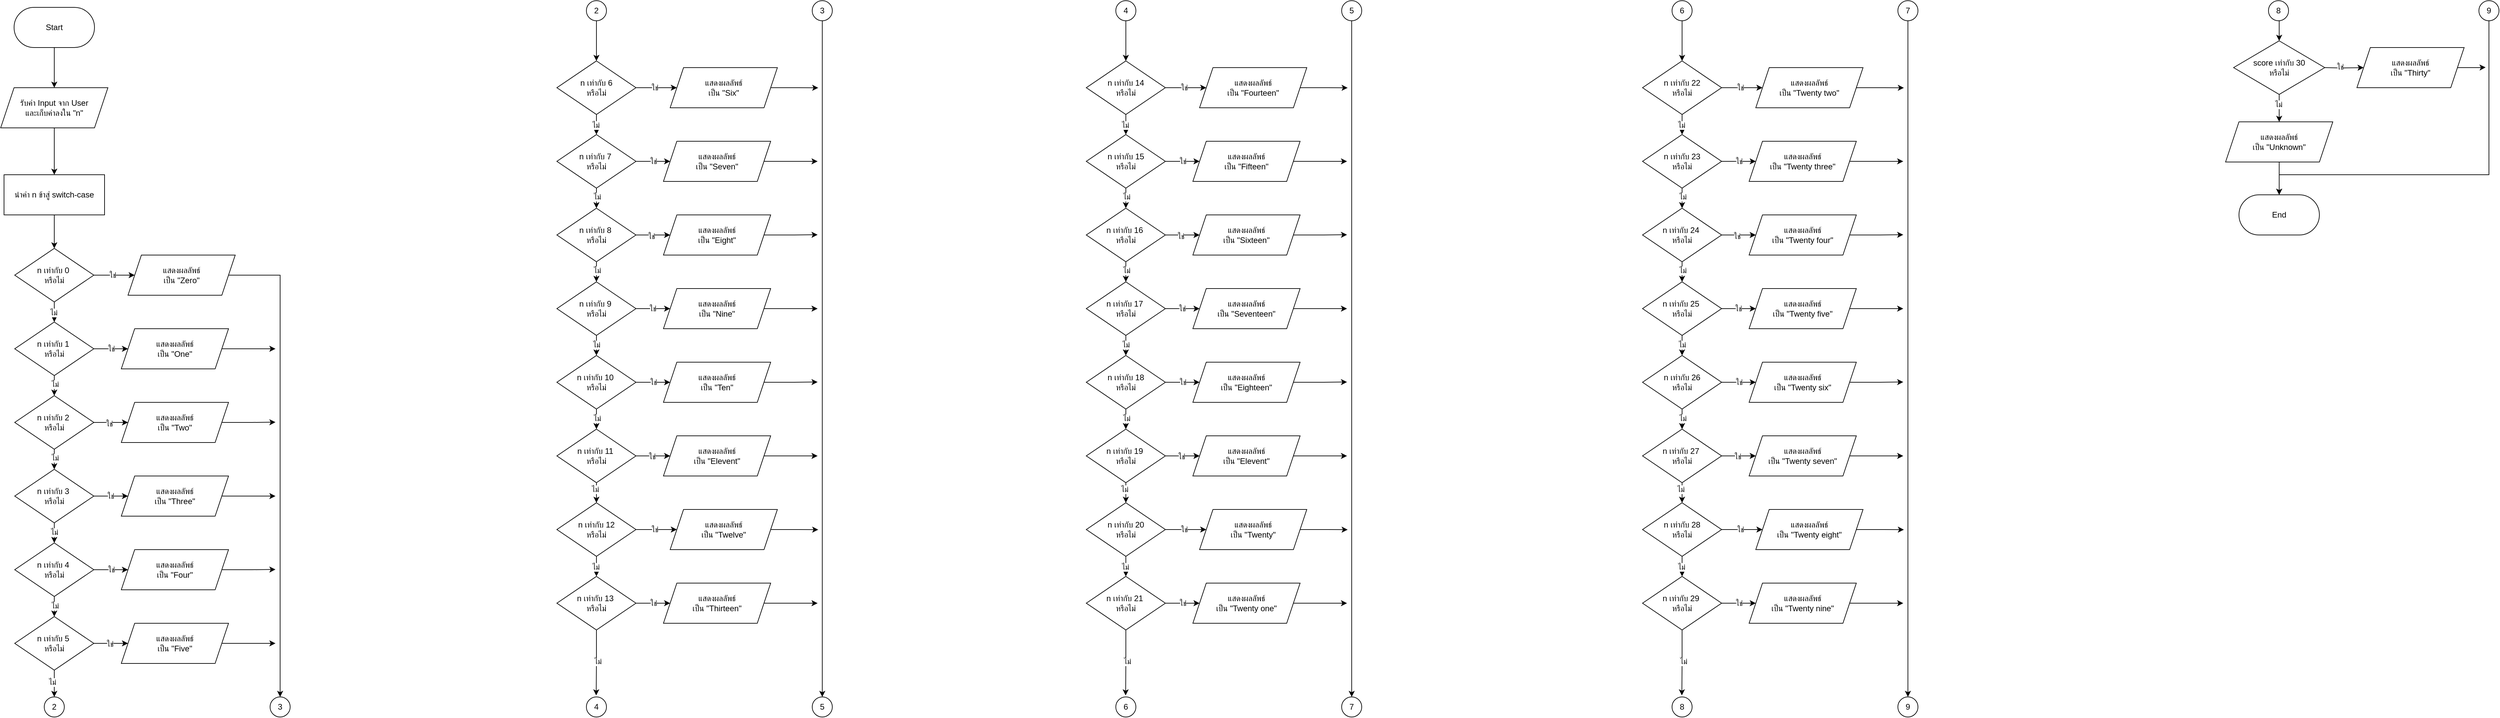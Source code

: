 <mxfile>
    <diagram id="7rCOHfyJrwAUW4FKYN4w" name="Page-1">
        <mxGraphModel dx="1126" dy="779" grid="1" gridSize="10" guides="1" tooltips="1" connect="1" arrows="1" fold="1" page="1" pageScale="1" pageWidth="850" pageHeight="1100" math="0" shadow="0">
            <root>
                <mxCell id="0"/>
                <mxCell id="1" parent="0"/>
                <mxCell id="240" style="edgeStyle=orthogonalEdgeStyle;rounded=0;orthogonalLoop=1;jettySize=auto;html=1;exitX=0.5;exitY=1;exitDx=0;exitDy=0;entryX=0.5;entryY=0;entryDx=0;entryDy=0;" edge="1" parent="1" source="241" target="243">
                    <mxGeometry relative="1" as="geometry"/>
                </mxCell>
                <mxCell id="241" value="Start" style="rounded=1;whiteSpace=wrap;html=1;arcSize=50;" vertex="1" parent="1">
                    <mxGeometry x="240" y="40" width="120" height="60" as="geometry"/>
                </mxCell>
                <mxCell id="242" style="edgeStyle=orthogonalEdgeStyle;rounded=0;orthogonalLoop=1;jettySize=auto;html=1;exitX=0.5;exitY=1;exitDx=0;exitDy=0;entryX=0.5;entryY=0;entryDx=0;entryDy=0;" edge="1" parent="1" source="243">
                    <mxGeometry relative="1" as="geometry">
                        <mxPoint x="300" y="290" as="targetPoint"/>
                    </mxGeometry>
                </mxCell>
                <mxCell id="243" value="รับค่า Input จาก User&lt;div&gt;และเก็บค่าลงใน &quot;n&quot;&lt;/div&gt;" style="shape=parallelogram;perimeter=parallelogramPerimeter;whiteSpace=wrap;html=1;fixedSize=1;" vertex="1" parent="1">
                    <mxGeometry x="220" y="160" width="160" height="60" as="geometry"/>
                </mxCell>
                <mxCell id="244" style="edgeStyle=orthogonalEdgeStyle;rounded=0;orthogonalLoop=1;jettySize=auto;html=1;exitX=0.5;exitY=1;exitDx=0;exitDy=0;" edge="1" parent="1" source="245" target="250">
                    <mxGeometry relative="1" as="geometry"/>
                </mxCell>
                <mxCell id="245" value="นำค่า n&amp;nbsp;&lt;span style=&quot;background-color: initial;&quot;&gt;ข้าสู่ switch-case&lt;/span&gt;" style="rounded=0;whiteSpace=wrap;html=1;" vertex="1" parent="1">
                    <mxGeometry x="225" y="290" width="150" height="60" as="geometry"/>
                </mxCell>
                <mxCell id="246" value="" style="edgeStyle=orthogonalEdgeStyle;rounded=0;orthogonalLoop=1;jettySize=auto;html=1;" edge="1" parent="1" source="250" target="252">
                    <mxGeometry relative="1" as="geometry"/>
                </mxCell>
                <mxCell id="247" value="ใช่" style="edgeLabel;html=1;align=center;verticalAlign=middle;resizable=0;points=[];" vertex="1" connectable="0" parent="246">
                    <mxGeometry x="-0.084" relative="1" as="geometry">
                        <mxPoint as="offset"/>
                    </mxGeometry>
                </mxCell>
                <mxCell id="248" style="edgeStyle=orthogonalEdgeStyle;rounded=0;orthogonalLoop=1;jettySize=auto;html=1;exitX=0.5;exitY=1;exitDx=0;exitDy=0;entryX=0.5;entryY=0;entryDx=0;entryDy=0;" edge="1" parent="1" source="250" target="256">
                    <mxGeometry relative="1" as="geometry"/>
                </mxCell>
                <mxCell id="249" value="ไม่" style="edgeLabel;html=1;align=center;verticalAlign=middle;resizable=0;points=[];" vertex="1" connectable="0" parent="248">
                    <mxGeometry x="0.044" y="-1" relative="1" as="geometry">
                        <mxPoint as="offset"/>
                    </mxGeometry>
                </mxCell>
                <mxCell id="250" value="n เท่ากับ 0&amp;nbsp;&lt;div&gt;หรือไม่&lt;/div&gt;" style="rhombus;whiteSpace=wrap;html=1;" vertex="1" parent="1">
                    <mxGeometry x="241" y="400" width="118" height="80" as="geometry"/>
                </mxCell>
                <mxCell id="251" style="edgeStyle=orthogonalEdgeStyle;rounded=0;orthogonalLoop=1;jettySize=auto;html=1;exitX=1;exitY=0.5;exitDx=0;exitDy=0;entryX=0.5;entryY=0;entryDx=0;entryDy=0;" edge="1" parent="1" source="252" target="287">
                    <mxGeometry relative="1" as="geometry"/>
                </mxCell>
                <mxCell id="252" value="แสดงผลลัพธ์&lt;div&gt;เป็น &quot;Zero&quot;&lt;/div&gt;" style="shape=parallelogram;perimeter=parallelogramPerimeter;whiteSpace=wrap;html=1;fixedSize=1;" vertex="1" parent="1">
                    <mxGeometry x="410" y="410" width="160" height="60" as="geometry"/>
                </mxCell>
                <mxCell id="253" value="ใช่" style="edgeStyle=orthogonalEdgeStyle;rounded=0;orthogonalLoop=1;jettySize=auto;html=1;" edge="1" parent="1" source="256" target="258">
                    <mxGeometry relative="1" as="geometry"/>
                </mxCell>
                <mxCell id="254" style="edgeStyle=orthogonalEdgeStyle;rounded=0;orthogonalLoop=1;jettySize=auto;html=1;exitX=0.5;exitY=1;exitDx=0;exitDy=0;entryX=0.5;entryY=0;entryDx=0;entryDy=0;" edge="1" parent="1" source="256" target="263">
                    <mxGeometry relative="1" as="geometry"/>
                </mxCell>
                <mxCell id="255" value="ไม่" style="edgeLabel;html=1;align=center;verticalAlign=middle;resizable=0;points=[];" vertex="1" connectable="0" parent="254">
                    <mxGeometry x="-0.133" y="1" relative="1" as="geometry">
                        <mxPoint as="offset"/>
                    </mxGeometry>
                </mxCell>
                <mxCell id="256" value="n เท่ากับ 1&amp;nbsp;&lt;div&gt;หรือไม่&lt;/div&gt;" style="rhombus;whiteSpace=wrap;html=1;" vertex="1" parent="1">
                    <mxGeometry x="241" y="510" width="118" height="80" as="geometry"/>
                </mxCell>
                <mxCell id="257" style="edgeStyle=orthogonalEdgeStyle;rounded=0;orthogonalLoop=1;jettySize=auto;html=1;exitX=1;exitY=0.5;exitDx=0;exitDy=0;" edge="1" parent="1" source="258">
                    <mxGeometry relative="1" as="geometry">
                        <mxPoint x="630" y="550.043" as="targetPoint"/>
                    </mxGeometry>
                </mxCell>
                <mxCell id="258" value="แสดงผลลัพธ์&lt;div&gt;เป็น &quot;One&quot;&lt;/div&gt;" style="shape=parallelogram;perimeter=parallelogramPerimeter;whiteSpace=wrap;html=1;fixedSize=1;" vertex="1" parent="1">
                    <mxGeometry x="400" y="520" width="160" height="60" as="geometry"/>
                </mxCell>
                <mxCell id="259" value="" style="edgeStyle=orthogonalEdgeStyle;rounded=0;orthogonalLoop=1;jettySize=auto;html=1;" edge="1" parent="1" source="263" target="265">
                    <mxGeometry relative="1" as="geometry"/>
                </mxCell>
                <mxCell id="260" value="ใช่" style="edgeLabel;html=1;align=center;verticalAlign=middle;resizable=0;points=[];" vertex="1" connectable="0" parent="259">
                    <mxGeometry x="-0.099" y="-2" relative="1" as="geometry">
                        <mxPoint as="offset"/>
                    </mxGeometry>
                </mxCell>
                <mxCell id="261" style="edgeStyle=orthogonalEdgeStyle;rounded=0;orthogonalLoop=1;jettySize=auto;html=1;exitX=0.5;exitY=1;exitDx=0;exitDy=0;entryX=0.5;entryY=0;entryDx=0;entryDy=0;" edge="1" parent="1" source="263" target="270">
                    <mxGeometry relative="1" as="geometry"/>
                </mxCell>
                <mxCell id="262" value="ไม่" style="edgeLabel;html=1;align=center;verticalAlign=middle;resizable=0;points=[];" vertex="1" connectable="0" parent="261">
                    <mxGeometry x="-0.133" y="1" relative="1" as="geometry">
                        <mxPoint as="offset"/>
                    </mxGeometry>
                </mxCell>
                <mxCell id="263" value="n เท่ากับ 2&amp;nbsp;&lt;div&gt;หรือไม่&lt;/div&gt;" style="rhombus;whiteSpace=wrap;html=1;" vertex="1" parent="1">
                    <mxGeometry x="241" y="620" width="118" height="80" as="geometry"/>
                </mxCell>
                <mxCell id="264" style="edgeStyle=orthogonalEdgeStyle;rounded=0;orthogonalLoop=1;jettySize=auto;html=1;exitX=1;exitY=0.5;exitDx=0;exitDy=0;" edge="1" parent="1" source="265">
                    <mxGeometry relative="1" as="geometry">
                        <mxPoint x="630" y="659.609" as="targetPoint"/>
                    </mxGeometry>
                </mxCell>
                <mxCell id="265" value="แสดงผลลัพธ์&lt;div&gt;เป็น &quot;Two&quot;&lt;/div&gt;" style="shape=parallelogram;perimeter=parallelogramPerimeter;whiteSpace=wrap;html=1;fixedSize=1;" vertex="1" parent="1">
                    <mxGeometry x="400" y="630" width="160" height="60" as="geometry"/>
                </mxCell>
                <mxCell id="266" value="" style="edgeStyle=orthogonalEdgeStyle;rounded=0;orthogonalLoop=1;jettySize=auto;html=1;" edge="1" parent="1" source="270" target="272">
                    <mxGeometry relative="1" as="geometry"/>
                </mxCell>
                <mxCell id="267" value="ใช่" style="edgeLabel;html=1;align=center;verticalAlign=middle;resizable=0;points=[];" vertex="1" connectable="0" parent="266">
                    <mxGeometry x="-0.04" relative="1" as="geometry">
                        <mxPoint as="offset"/>
                    </mxGeometry>
                </mxCell>
                <mxCell id="268" style="edgeStyle=orthogonalEdgeStyle;rounded=0;orthogonalLoop=1;jettySize=auto;html=1;exitX=0.5;exitY=1;exitDx=0;exitDy=0;entryX=0.5;entryY=0;entryDx=0;entryDy=0;" edge="1" parent="1" source="270" target="276">
                    <mxGeometry relative="1" as="geometry"/>
                </mxCell>
                <mxCell id="269" value="ไม่" style="edgeLabel;html=1;align=center;verticalAlign=middle;resizable=0;points=[];" vertex="1" connectable="0" parent="268">
                    <mxGeometry x="-0.089" relative="1" as="geometry">
                        <mxPoint as="offset"/>
                    </mxGeometry>
                </mxCell>
                <mxCell id="270" value="n เท่ากับ 3&amp;nbsp;&lt;div&gt;หรือไม่&lt;/div&gt;" style="rhombus;whiteSpace=wrap;html=1;" vertex="1" parent="1">
                    <mxGeometry x="241" y="730" width="118" height="80" as="geometry"/>
                </mxCell>
                <mxCell id="271" style="edgeStyle=orthogonalEdgeStyle;rounded=0;orthogonalLoop=1;jettySize=auto;html=1;exitX=1;exitY=0.5;exitDx=0;exitDy=0;" edge="1" parent="1" source="272">
                    <mxGeometry relative="1" as="geometry">
                        <mxPoint x="630" y="770.043" as="targetPoint"/>
                    </mxGeometry>
                </mxCell>
                <mxCell id="272" value="แสดงผลลัพธ์&lt;div&gt;เป็น &quot;Three&quot;&lt;/div&gt;" style="shape=parallelogram;perimeter=parallelogramPerimeter;whiteSpace=wrap;html=1;fixedSize=1;" vertex="1" parent="1">
                    <mxGeometry x="400" y="740" width="160" height="60" as="geometry"/>
                </mxCell>
                <mxCell id="273" value="ใช่" style="edgeStyle=orthogonalEdgeStyle;rounded=0;orthogonalLoop=1;jettySize=auto;html=1;" edge="1" parent="1" source="276" target="278">
                    <mxGeometry relative="1" as="geometry"/>
                </mxCell>
                <mxCell id="274" style="edgeStyle=orthogonalEdgeStyle;rounded=0;orthogonalLoop=1;jettySize=auto;html=1;exitX=0.5;exitY=1;exitDx=0;exitDy=0;entryX=0.5;entryY=0;entryDx=0;entryDy=0;" edge="1" parent="1" source="276" target="283">
                    <mxGeometry relative="1" as="geometry"/>
                </mxCell>
                <mxCell id="275" value="ไม่" style="edgeLabel;html=1;align=center;verticalAlign=middle;resizable=0;points=[];" vertex="1" connectable="0" parent="274">
                    <mxGeometry x="-0.089" y="1" relative="1" as="geometry">
                        <mxPoint as="offset"/>
                    </mxGeometry>
                </mxCell>
                <mxCell id="276" value="n เท่ากับ 4&amp;nbsp;&lt;div&gt;หรือไม่&lt;/div&gt;" style="rhombus;whiteSpace=wrap;html=1;" vertex="1" parent="1">
                    <mxGeometry x="241" y="840" width="118" height="80" as="geometry"/>
                </mxCell>
                <mxCell id="277" style="edgeStyle=orthogonalEdgeStyle;rounded=0;orthogonalLoop=1;jettySize=auto;html=1;exitX=1;exitY=0.5;exitDx=0;exitDy=0;" edge="1" parent="1" source="278">
                    <mxGeometry relative="1" as="geometry">
                        <mxPoint x="630" y="879.609" as="targetPoint"/>
                    </mxGeometry>
                </mxCell>
                <mxCell id="278" value="แสดงผลลัพธ์&lt;div&gt;เป็น &quot;Four&quot;&lt;/div&gt;" style="shape=parallelogram;perimeter=parallelogramPerimeter;whiteSpace=wrap;html=1;fixedSize=1;" vertex="1" parent="1">
                    <mxGeometry x="400" y="850" width="160" height="60" as="geometry"/>
                </mxCell>
                <mxCell id="279" value="" style="edgeStyle=orthogonalEdgeStyle;rounded=0;orthogonalLoop=1;jettySize=auto;html=1;" edge="1" parent="1" source="283" target="285">
                    <mxGeometry relative="1" as="geometry"/>
                </mxCell>
                <mxCell id="280" value="ใช่" style="edgeLabel;html=1;align=center;verticalAlign=middle;resizable=0;points=[];" vertex="1" connectable="0" parent="279">
                    <mxGeometry x="-0.055" y="-1" relative="1" as="geometry">
                        <mxPoint as="offset"/>
                    </mxGeometry>
                </mxCell>
                <mxCell id="281" style="edgeStyle=orthogonalEdgeStyle;rounded=0;orthogonalLoop=1;jettySize=auto;html=1;exitX=0.5;exitY=1;exitDx=0;exitDy=0;entryX=0.5;entryY=0;entryDx=0;entryDy=0;" edge="1" parent="1" source="283" target="286">
                    <mxGeometry relative="1" as="geometry"/>
                </mxCell>
                <mxCell id="282" value="ไม่" style="edgeLabel;html=1;align=center;verticalAlign=middle;resizable=0;points=[];" vertex="1" connectable="0" parent="281">
                    <mxGeometry x="-0.089" y="-3" relative="1" as="geometry">
                        <mxPoint as="offset"/>
                    </mxGeometry>
                </mxCell>
                <mxCell id="283" value="n เท่ากับ 5&amp;nbsp;&lt;div&gt;หรือไม่&lt;/div&gt;" style="rhombus;whiteSpace=wrap;html=1;" vertex="1" parent="1">
                    <mxGeometry x="241" y="950" width="118" height="80" as="geometry"/>
                </mxCell>
                <mxCell id="284" style="edgeStyle=orthogonalEdgeStyle;rounded=0;orthogonalLoop=1;jettySize=auto;html=1;exitX=1;exitY=0.5;exitDx=0;exitDy=0;" edge="1" parent="1" source="285">
                    <mxGeometry relative="1" as="geometry">
                        <mxPoint x="630" y="990.043" as="targetPoint"/>
                    </mxGeometry>
                </mxCell>
                <mxCell id="285" value="แสดงผลลัพธ์&lt;div&gt;เป็น &quot;Five&quot;&lt;/div&gt;" style="shape=parallelogram;perimeter=parallelogramPerimeter;whiteSpace=wrap;html=1;fixedSize=1;" vertex="1" parent="1">
                    <mxGeometry x="400" y="960" width="160" height="60" as="geometry"/>
                </mxCell>
                <mxCell id="286" value="2" style="ellipse;whiteSpace=wrap;html=1;aspect=fixed;" vertex="1" parent="1">
                    <mxGeometry x="285" y="1070" width="30" height="30" as="geometry"/>
                </mxCell>
                <mxCell id="287" value="3" style="ellipse;whiteSpace=wrap;html=1;aspect=fixed;" vertex="1" parent="1">
                    <mxGeometry x="622" y="1070" width="30" height="30" as="geometry"/>
                </mxCell>
                <mxCell id="288" value="" style="edgeStyle=orthogonalEdgeStyle;rounded=0;orthogonalLoop=1;jettySize=auto;html=1;" edge="1" parent="1" source="292" target="294">
                    <mxGeometry relative="1" as="geometry"/>
                </mxCell>
                <mxCell id="289" value="ใช่" style="edgeLabel;html=1;align=center;verticalAlign=middle;resizable=0;points=[];" vertex="1" connectable="0" parent="288">
                    <mxGeometry x="-0.084" relative="1" as="geometry">
                        <mxPoint as="offset"/>
                    </mxGeometry>
                </mxCell>
                <mxCell id="290" style="edgeStyle=orthogonalEdgeStyle;rounded=0;orthogonalLoop=1;jettySize=auto;html=1;exitX=0.5;exitY=1;exitDx=0;exitDy=0;entryX=0.5;entryY=0;entryDx=0;entryDy=0;" edge="1" parent="1" source="292" target="298">
                    <mxGeometry relative="1" as="geometry"/>
                </mxCell>
                <mxCell id="291" value="ไม่" style="edgeLabel;html=1;align=center;verticalAlign=middle;resizable=0;points=[];" vertex="1" connectable="0" parent="290">
                    <mxGeometry x="0.044" y="-1" relative="1" as="geometry">
                        <mxPoint as="offset"/>
                    </mxGeometry>
                </mxCell>
                <mxCell id="292" value="n เท่ากับ 6&lt;div&gt;หรือไม่&lt;/div&gt;" style="rhombus;whiteSpace=wrap;html=1;" vertex="1" parent="1">
                    <mxGeometry x="1050" y="120" width="118" height="80" as="geometry"/>
                </mxCell>
                <mxCell id="293" style="edgeStyle=orthogonalEdgeStyle;rounded=0;orthogonalLoop=1;jettySize=auto;html=1;exitX=1;exitY=0.5;exitDx=0;exitDy=0;" edge="1" parent="1" source="294">
                    <mxGeometry relative="1" as="geometry">
                        <mxPoint x="1440" y="160.222" as="targetPoint"/>
                    </mxGeometry>
                </mxCell>
                <mxCell id="294" value="แสดงผลลัพธ์&lt;div&gt;เป็น &quot;Six&quot;&lt;/div&gt;" style="shape=parallelogram;perimeter=parallelogramPerimeter;whiteSpace=wrap;html=1;fixedSize=1;" vertex="1" parent="1">
                    <mxGeometry x="1219" y="130" width="160" height="60" as="geometry"/>
                </mxCell>
                <mxCell id="295" value="ใช่" style="edgeStyle=orthogonalEdgeStyle;rounded=0;orthogonalLoop=1;jettySize=auto;html=1;" edge="1" parent="1" source="298" target="300">
                    <mxGeometry relative="1" as="geometry"/>
                </mxCell>
                <mxCell id="296" style="edgeStyle=orthogonalEdgeStyle;rounded=0;orthogonalLoop=1;jettySize=auto;html=1;exitX=0.5;exitY=1;exitDx=0;exitDy=0;entryX=0.5;entryY=0;entryDx=0;entryDy=0;" edge="1" parent="1" source="298" target="305">
                    <mxGeometry relative="1" as="geometry"/>
                </mxCell>
                <mxCell id="297" value="ไม่" style="edgeLabel;html=1;align=center;verticalAlign=middle;resizable=0;points=[];" vertex="1" connectable="0" parent="296">
                    <mxGeometry x="-0.133" y="1" relative="1" as="geometry">
                        <mxPoint as="offset"/>
                    </mxGeometry>
                </mxCell>
                <mxCell id="298" value="n เท่ากับ 7&amp;nbsp;&lt;div&gt;หรือไม่&lt;/div&gt;" style="rhombus;whiteSpace=wrap;html=1;" vertex="1" parent="1">
                    <mxGeometry x="1050" y="230" width="118" height="80" as="geometry"/>
                </mxCell>
                <mxCell id="299" style="edgeStyle=orthogonalEdgeStyle;rounded=0;orthogonalLoop=1;jettySize=auto;html=1;exitX=1;exitY=0.5;exitDx=0;exitDy=0;" edge="1" parent="1" source="300">
                    <mxGeometry relative="1" as="geometry">
                        <mxPoint x="1439" y="270.043" as="targetPoint"/>
                    </mxGeometry>
                </mxCell>
                <mxCell id="300" value="แสดงผลลัพธ์&lt;div&gt;เป็น &quot;Seven&quot;&lt;/div&gt;" style="shape=parallelogram;perimeter=parallelogramPerimeter;whiteSpace=wrap;html=1;fixedSize=1;" vertex="1" parent="1">
                    <mxGeometry x="1209" y="240" width="160" height="60" as="geometry"/>
                </mxCell>
                <mxCell id="301" value="" style="edgeStyle=orthogonalEdgeStyle;rounded=0;orthogonalLoop=1;jettySize=auto;html=1;" edge="1" parent="1" source="305" target="307">
                    <mxGeometry relative="1" as="geometry"/>
                </mxCell>
                <mxCell id="302" value="ใช่" style="edgeLabel;html=1;align=center;verticalAlign=middle;resizable=0;points=[];" vertex="1" connectable="0" parent="301">
                    <mxGeometry x="-0.099" y="-2" relative="1" as="geometry">
                        <mxPoint as="offset"/>
                    </mxGeometry>
                </mxCell>
                <mxCell id="303" style="edgeStyle=orthogonalEdgeStyle;rounded=0;orthogonalLoop=1;jettySize=auto;html=1;exitX=0.5;exitY=1;exitDx=0;exitDy=0;entryX=0.5;entryY=0;entryDx=0;entryDy=0;" edge="1" parent="1" source="305" target="312">
                    <mxGeometry relative="1" as="geometry"/>
                </mxCell>
                <mxCell id="304" value="ไม่" style="edgeLabel;html=1;align=center;verticalAlign=middle;resizable=0;points=[];" vertex="1" connectable="0" parent="303">
                    <mxGeometry x="-0.133" y="1" relative="1" as="geometry">
                        <mxPoint as="offset"/>
                    </mxGeometry>
                </mxCell>
                <mxCell id="305" value="n เท่ากับ 8&amp;nbsp;&lt;div&gt;หรือไม่&lt;/div&gt;" style="rhombus;whiteSpace=wrap;html=1;" vertex="1" parent="1">
                    <mxGeometry x="1050" y="340" width="118" height="80" as="geometry"/>
                </mxCell>
                <mxCell id="306" style="edgeStyle=orthogonalEdgeStyle;rounded=0;orthogonalLoop=1;jettySize=auto;html=1;exitX=1;exitY=0.5;exitDx=0;exitDy=0;" edge="1" parent="1" source="307">
                    <mxGeometry relative="1" as="geometry">
                        <mxPoint x="1439" y="379.609" as="targetPoint"/>
                    </mxGeometry>
                </mxCell>
                <mxCell id="307" value="แสดงผลลัพธ์&lt;div&gt;เป็น &quot;Eight&quot;&lt;/div&gt;" style="shape=parallelogram;perimeter=parallelogramPerimeter;whiteSpace=wrap;html=1;fixedSize=1;" vertex="1" parent="1">
                    <mxGeometry x="1209" y="350" width="160" height="60" as="geometry"/>
                </mxCell>
                <mxCell id="308" value="" style="edgeStyle=orthogonalEdgeStyle;rounded=0;orthogonalLoop=1;jettySize=auto;html=1;" edge="1" parent="1" source="312" target="314">
                    <mxGeometry relative="1" as="geometry"/>
                </mxCell>
                <mxCell id="309" value="ใช่" style="edgeLabel;html=1;align=center;verticalAlign=middle;resizable=0;points=[];" vertex="1" connectable="0" parent="308">
                    <mxGeometry x="-0.04" relative="1" as="geometry">
                        <mxPoint as="offset"/>
                    </mxGeometry>
                </mxCell>
                <mxCell id="310" style="edgeStyle=orthogonalEdgeStyle;rounded=0;orthogonalLoop=1;jettySize=auto;html=1;exitX=0.5;exitY=1;exitDx=0;exitDy=0;entryX=0.5;entryY=0;entryDx=0;entryDy=0;" edge="1" parent="1" source="312" target="318">
                    <mxGeometry relative="1" as="geometry"/>
                </mxCell>
                <mxCell id="311" value="ไม่" style="edgeLabel;html=1;align=center;verticalAlign=middle;resizable=0;points=[];" vertex="1" connectable="0" parent="310">
                    <mxGeometry x="-0.089" relative="1" as="geometry">
                        <mxPoint as="offset"/>
                    </mxGeometry>
                </mxCell>
                <mxCell id="312" value="n เท่ากับ 9&amp;nbsp;&lt;div&gt;หรือไม่&lt;/div&gt;" style="rhombus;whiteSpace=wrap;html=1;" vertex="1" parent="1">
                    <mxGeometry x="1050" y="450" width="118" height="80" as="geometry"/>
                </mxCell>
                <mxCell id="313" style="edgeStyle=orthogonalEdgeStyle;rounded=0;orthogonalLoop=1;jettySize=auto;html=1;exitX=1;exitY=0.5;exitDx=0;exitDy=0;" edge="1" parent="1" source="314">
                    <mxGeometry relative="1" as="geometry">
                        <mxPoint x="1439" y="490.043" as="targetPoint"/>
                    </mxGeometry>
                </mxCell>
                <mxCell id="314" value="แสดงผลลัพธ์&lt;div&gt;เป็น &quot;Nine&quot;&lt;/div&gt;" style="shape=parallelogram;perimeter=parallelogramPerimeter;whiteSpace=wrap;html=1;fixedSize=1;" vertex="1" parent="1">
                    <mxGeometry x="1209" y="460" width="160" height="60" as="geometry"/>
                </mxCell>
                <mxCell id="315" value="ใช่" style="edgeStyle=orthogonalEdgeStyle;rounded=0;orthogonalLoop=1;jettySize=auto;html=1;" edge="1" parent="1" source="318" target="320">
                    <mxGeometry relative="1" as="geometry"/>
                </mxCell>
                <mxCell id="316" style="edgeStyle=orthogonalEdgeStyle;rounded=0;orthogonalLoop=1;jettySize=auto;html=1;exitX=0.5;exitY=1;exitDx=0;exitDy=0;entryX=0.5;entryY=0;entryDx=0;entryDy=0;" edge="1" parent="1" source="318" target="325">
                    <mxGeometry relative="1" as="geometry"/>
                </mxCell>
                <mxCell id="317" value="ไม่" style="edgeLabel;html=1;align=center;verticalAlign=middle;resizable=0;points=[];" vertex="1" connectable="0" parent="316">
                    <mxGeometry x="-0.089" y="1" relative="1" as="geometry">
                        <mxPoint as="offset"/>
                    </mxGeometry>
                </mxCell>
                <mxCell id="318" value="n เท่ากับ 10&amp;nbsp;&lt;div&gt;หรือไม่&lt;/div&gt;" style="rhombus;whiteSpace=wrap;html=1;" vertex="1" parent="1">
                    <mxGeometry x="1050" y="560" width="118" height="80" as="geometry"/>
                </mxCell>
                <mxCell id="319" style="edgeStyle=orthogonalEdgeStyle;rounded=0;orthogonalLoop=1;jettySize=auto;html=1;exitX=1;exitY=0.5;exitDx=0;exitDy=0;" edge="1" parent="1" source="320">
                    <mxGeometry relative="1" as="geometry">
                        <mxPoint x="1439" y="599.609" as="targetPoint"/>
                    </mxGeometry>
                </mxCell>
                <mxCell id="320" value="แสดงผลลัพธ์&lt;div&gt;เป็น &quot;Ten&quot;&lt;/div&gt;" style="shape=parallelogram;perimeter=parallelogramPerimeter;whiteSpace=wrap;html=1;fixedSize=1;" vertex="1" parent="1">
                    <mxGeometry x="1209" y="570" width="160" height="60" as="geometry"/>
                </mxCell>
                <mxCell id="321" value="" style="edgeStyle=orthogonalEdgeStyle;rounded=0;orthogonalLoop=1;jettySize=auto;html=1;" edge="1" parent="1" source="325" target="327">
                    <mxGeometry relative="1" as="geometry"/>
                </mxCell>
                <mxCell id="322" value="ใช่" style="edgeLabel;html=1;align=center;verticalAlign=middle;resizable=0;points=[];" vertex="1" connectable="0" parent="321">
                    <mxGeometry x="-0.055" y="-1" relative="1" as="geometry">
                        <mxPoint as="offset"/>
                    </mxGeometry>
                </mxCell>
                <mxCell id="323" style="edgeStyle=orthogonalEdgeStyle;rounded=0;orthogonalLoop=1;jettySize=auto;html=1;exitX=0.5;exitY=1;exitDx=0;exitDy=0;entryX=0.5;entryY=0;entryDx=0;entryDy=0;" edge="1" parent="1" source="325" target="338">
                    <mxGeometry relative="1" as="geometry"/>
                </mxCell>
                <mxCell id="324" value="ไม่" style="edgeLabel;html=1;align=center;verticalAlign=middle;resizable=0;points=[];" vertex="1" connectable="0" parent="323">
                    <mxGeometry x="-0.367" y="-2" relative="1" as="geometry">
                        <mxPoint as="offset"/>
                    </mxGeometry>
                </mxCell>
                <mxCell id="325" value="n เท่ากับ 11&amp;nbsp;&lt;div&gt;หรือไม่&lt;/div&gt;" style="rhombus;whiteSpace=wrap;html=1;" vertex="1" parent="1">
                    <mxGeometry x="1050" y="670" width="118" height="80" as="geometry"/>
                </mxCell>
                <mxCell id="326" style="edgeStyle=orthogonalEdgeStyle;rounded=0;orthogonalLoop=1;jettySize=auto;html=1;exitX=1;exitY=0.5;exitDx=0;exitDy=0;" edge="1" parent="1" source="327">
                    <mxGeometry relative="1" as="geometry">
                        <mxPoint x="1439" y="710.043" as="targetPoint"/>
                    </mxGeometry>
                </mxCell>
                <mxCell id="327" value="แสดงผลลัพธ์&lt;div&gt;เป็น &quot;Elevent&quot;&lt;/div&gt;" style="shape=parallelogram;perimeter=parallelogramPerimeter;whiteSpace=wrap;html=1;fixedSize=1;" vertex="1" parent="1">
                    <mxGeometry x="1209" y="680" width="160" height="60" as="geometry"/>
                </mxCell>
                <mxCell id="328" value="4" style="ellipse;whiteSpace=wrap;html=1;aspect=fixed;" vertex="1" parent="1">
                    <mxGeometry x="1094" y="1070" width="30" height="30" as="geometry"/>
                </mxCell>
                <mxCell id="329" value="5" style="ellipse;whiteSpace=wrap;html=1;aspect=fixed;" vertex="1" parent="1">
                    <mxGeometry x="1431" y="1070" width="30" height="30" as="geometry"/>
                </mxCell>
                <mxCell id="330" style="edgeStyle=orthogonalEdgeStyle;rounded=0;orthogonalLoop=1;jettySize=auto;html=1;exitX=0.5;exitY=1;exitDx=0;exitDy=0;" edge="1" parent="1" source="331" target="292">
                    <mxGeometry relative="1" as="geometry"/>
                </mxCell>
                <mxCell id="331" value="2" style="ellipse;whiteSpace=wrap;html=1;aspect=fixed;" vertex="1" parent="1">
                    <mxGeometry x="1094" y="30" width="30" height="30" as="geometry"/>
                </mxCell>
                <mxCell id="332" style="edgeStyle=orthogonalEdgeStyle;rounded=0;orthogonalLoop=1;jettySize=auto;html=1;exitX=0.5;exitY=1;exitDx=0;exitDy=0;entryX=0.5;entryY=0;entryDx=0;entryDy=0;" edge="1" parent="1" source="333" target="329">
                    <mxGeometry relative="1" as="geometry"/>
                </mxCell>
                <mxCell id="333" value="3" style="ellipse;whiteSpace=wrap;html=1;aspect=fixed;" vertex="1" parent="1">
                    <mxGeometry x="1431" y="30" width="30" height="30" as="geometry"/>
                </mxCell>
                <mxCell id="334" value="" style="edgeStyle=orthogonalEdgeStyle;rounded=0;orthogonalLoop=1;jettySize=auto;html=1;" edge="1" parent="1" source="338" target="340">
                    <mxGeometry relative="1" as="geometry"/>
                </mxCell>
                <mxCell id="335" value="ใช่" style="edgeLabel;html=1;align=center;verticalAlign=middle;resizable=0;points=[];" vertex="1" connectable="0" parent="334">
                    <mxGeometry x="-0.084" relative="1" as="geometry">
                        <mxPoint as="offset"/>
                    </mxGeometry>
                </mxCell>
                <mxCell id="336" style="edgeStyle=orthogonalEdgeStyle;rounded=0;orthogonalLoop=1;jettySize=auto;html=1;exitX=0.5;exitY=1;exitDx=0;exitDy=0;entryX=0.5;entryY=0;entryDx=0;entryDy=0;" edge="1" parent="1" source="338" target="342">
                    <mxGeometry relative="1" as="geometry"/>
                </mxCell>
                <mxCell id="337" value="ไม่" style="edgeLabel;html=1;align=center;verticalAlign=middle;resizable=0;points=[];" vertex="1" connectable="0" parent="336">
                    <mxGeometry x="0.044" y="-1" relative="1" as="geometry">
                        <mxPoint as="offset"/>
                    </mxGeometry>
                </mxCell>
                <mxCell id="338" value="n เท่ากับ 12&lt;div&gt;หรือไม่&lt;/div&gt;" style="rhombus;whiteSpace=wrap;html=1;" vertex="1" parent="1">
                    <mxGeometry x="1050" y="780" width="118" height="80" as="geometry"/>
                </mxCell>
                <mxCell id="339" style="edgeStyle=orthogonalEdgeStyle;rounded=0;orthogonalLoop=1;jettySize=auto;html=1;exitX=1;exitY=0.5;exitDx=0;exitDy=0;" edge="1" parent="1" source="340">
                    <mxGeometry relative="1" as="geometry">
                        <mxPoint x="1440" y="820.222" as="targetPoint"/>
                    </mxGeometry>
                </mxCell>
                <mxCell id="340" value="แสดงผลลัพธ์&lt;div&gt;เป็น &quot;Twelve&quot;&lt;/div&gt;" style="shape=parallelogram;perimeter=parallelogramPerimeter;whiteSpace=wrap;html=1;fixedSize=1;" vertex="1" parent="1">
                    <mxGeometry x="1219" y="790" width="160" height="60" as="geometry"/>
                </mxCell>
                <mxCell id="341" value="ใช่" style="edgeStyle=orthogonalEdgeStyle;rounded=0;orthogonalLoop=1;jettySize=auto;html=1;" edge="1" parent="1" source="342" target="344">
                    <mxGeometry relative="1" as="geometry"/>
                </mxCell>
                <mxCell id="342" value="n เท่ากับ 13&amp;nbsp;&lt;div&gt;หรือไม่&lt;/div&gt;" style="rhombus;whiteSpace=wrap;html=1;" vertex="1" parent="1">
                    <mxGeometry x="1050" y="890" width="118" height="80" as="geometry"/>
                </mxCell>
                <mxCell id="343" style="edgeStyle=orthogonalEdgeStyle;rounded=0;orthogonalLoop=1;jettySize=auto;html=1;exitX=1;exitY=0.5;exitDx=0;exitDy=0;" edge="1" parent="1" source="344">
                    <mxGeometry relative="1" as="geometry">
                        <mxPoint x="1439" y="930.043" as="targetPoint"/>
                    </mxGeometry>
                </mxCell>
                <mxCell id="344" value="แสดงผลลัพธ์&lt;div&gt;เป็น &quot;Thirteen&quot;&lt;/div&gt;" style="shape=parallelogram;perimeter=parallelogramPerimeter;whiteSpace=wrap;html=1;fixedSize=1;" vertex="1" parent="1">
                    <mxGeometry x="1209" y="900" width="160" height="60" as="geometry"/>
                </mxCell>
                <mxCell id="345" style="edgeStyle=orthogonalEdgeStyle;rounded=0;orthogonalLoop=1;jettySize=auto;html=1;exitX=0.5;exitY=1;exitDx=0;exitDy=0;entryX=0.488;entryY=-0.076;entryDx=0;entryDy=0;entryPerimeter=0;" edge="1" parent="1" source="342" target="328">
                    <mxGeometry relative="1" as="geometry"/>
                </mxCell>
                <mxCell id="346" value="ไม่" style="edgeLabel;html=1;align=center;verticalAlign=middle;resizable=0;points=[];" vertex="1" connectable="0" parent="345">
                    <mxGeometry x="-0.041" y="2" relative="1" as="geometry">
                        <mxPoint as="offset"/>
                    </mxGeometry>
                </mxCell>
                <mxCell id="347" value="" style="edgeStyle=orthogonalEdgeStyle;rounded=0;orthogonalLoop=1;jettySize=auto;html=1;" edge="1" parent="1" source="351" target="353">
                    <mxGeometry relative="1" as="geometry"/>
                </mxCell>
                <mxCell id="348" value="ใช่" style="edgeLabel;html=1;align=center;verticalAlign=middle;resizable=0;points=[];" vertex="1" connectable="0" parent="347">
                    <mxGeometry x="-0.084" relative="1" as="geometry">
                        <mxPoint as="offset"/>
                    </mxGeometry>
                </mxCell>
                <mxCell id="349" style="edgeStyle=orthogonalEdgeStyle;rounded=0;orthogonalLoop=1;jettySize=auto;html=1;exitX=0.5;exitY=1;exitDx=0;exitDy=0;entryX=0.5;entryY=0;entryDx=0;entryDy=0;" edge="1" parent="1" source="351" target="357">
                    <mxGeometry relative="1" as="geometry"/>
                </mxCell>
                <mxCell id="350" value="ไม่" style="edgeLabel;html=1;align=center;verticalAlign=middle;resizable=0;points=[];" vertex="1" connectable="0" parent="349">
                    <mxGeometry x="0.044" y="-1" relative="1" as="geometry">
                        <mxPoint as="offset"/>
                    </mxGeometry>
                </mxCell>
                <mxCell id="351" value="n เท่ากับ 14&lt;div&gt;หรือไม่&lt;/div&gt;" style="rhombus;whiteSpace=wrap;html=1;" vertex="1" parent="1">
                    <mxGeometry x="1840" y="120" width="118" height="80" as="geometry"/>
                </mxCell>
                <mxCell id="352" style="edgeStyle=orthogonalEdgeStyle;rounded=0;orthogonalLoop=1;jettySize=auto;html=1;exitX=1;exitY=0.5;exitDx=0;exitDy=0;" edge="1" parent="1" source="353">
                    <mxGeometry relative="1" as="geometry">
                        <mxPoint x="2230" y="160.222" as="targetPoint"/>
                    </mxGeometry>
                </mxCell>
                <mxCell id="353" value="แสดงผลลัพธ์&lt;div&gt;เป็น &quot;Fourteen&quot;&lt;/div&gt;" style="shape=parallelogram;perimeter=parallelogramPerimeter;whiteSpace=wrap;html=1;fixedSize=1;" vertex="1" parent="1">
                    <mxGeometry x="2009" y="130" width="160" height="60" as="geometry"/>
                </mxCell>
                <mxCell id="354" value="ใช่" style="edgeStyle=orthogonalEdgeStyle;rounded=0;orthogonalLoop=1;jettySize=auto;html=1;" edge="1" parent="1" source="357" target="359">
                    <mxGeometry relative="1" as="geometry"/>
                </mxCell>
                <mxCell id="355" style="edgeStyle=orthogonalEdgeStyle;rounded=0;orthogonalLoop=1;jettySize=auto;html=1;exitX=0.5;exitY=1;exitDx=0;exitDy=0;entryX=0.5;entryY=0;entryDx=0;entryDy=0;" edge="1" parent="1" source="357" target="364">
                    <mxGeometry relative="1" as="geometry"/>
                </mxCell>
                <mxCell id="356" value="ไม่" style="edgeLabel;html=1;align=center;verticalAlign=middle;resizable=0;points=[];" vertex="1" connectable="0" parent="355">
                    <mxGeometry x="-0.133" y="1" relative="1" as="geometry">
                        <mxPoint as="offset"/>
                    </mxGeometry>
                </mxCell>
                <mxCell id="357" value="n เท่ากับ 15&lt;div&gt;หรือไม่&lt;/div&gt;" style="rhombus;whiteSpace=wrap;html=1;" vertex="1" parent="1">
                    <mxGeometry x="1840" y="230" width="118" height="80" as="geometry"/>
                </mxCell>
                <mxCell id="358" style="edgeStyle=orthogonalEdgeStyle;rounded=0;orthogonalLoop=1;jettySize=auto;html=1;exitX=1;exitY=0.5;exitDx=0;exitDy=0;" edge="1" parent="1" source="359">
                    <mxGeometry relative="1" as="geometry">
                        <mxPoint x="2229" y="270.043" as="targetPoint"/>
                    </mxGeometry>
                </mxCell>
                <mxCell id="359" value="แสดงผลลัพธ์&lt;div&gt;เป็น &quot;Fifteen&quot;&lt;/div&gt;" style="shape=parallelogram;perimeter=parallelogramPerimeter;whiteSpace=wrap;html=1;fixedSize=1;" vertex="1" parent="1">
                    <mxGeometry x="1999" y="240" width="160" height="60" as="geometry"/>
                </mxCell>
                <mxCell id="360" value="" style="edgeStyle=orthogonalEdgeStyle;rounded=0;orthogonalLoop=1;jettySize=auto;html=1;" edge="1" parent="1" source="364" target="366">
                    <mxGeometry relative="1" as="geometry"/>
                </mxCell>
                <mxCell id="361" value="ใช่" style="edgeLabel;html=1;align=center;verticalAlign=middle;resizable=0;points=[];" vertex="1" connectable="0" parent="360">
                    <mxGeometry x="-0.099" y="-2" relative="1" as="geometry">
                        <mxPoint as="offset"/>
                    </mxGeometry>
                </mxCell>
                <mxCell id="362" style="edgeStyle=orthogonalEdgeStyle;rounded=0;orthogonalLoop=1;jettySize=auto;html=1;exitX=0.5;exitY=1;exitDx=0;exitDy=0;entryX=0.5;entryY=0;entryDx=0;entryDy=0;" edge="1" parent="1" source="364" target="371">
                    <mxGeometry relative="1" as="geometry"/>
                </mxCell>
                <mxCell id="363" value="ไม่" style="edgeLabel;html=1;align=center;verticalAlign=middle;resizable=0;points=[];" vertex="1" connectable="0" parent="362">
                    <mxGeometry x="-0.133" y="1" relative="1" as="geometry">
                        <mxPoint as="offset"/>
                    </mxGeometry>
                </mxCell>
                <mxCell id="364" value="n เท่ากับ 16&amp;nbsp;&lt;div&gt;หรือไม่&lt;/div&gt;" style="rhombus;whiteSpace=wrap;html=1;" vertex="1" parent="1">
                    <mxGeometry x="1840" y="340" width="118" height="80" as="geometry"/>
                </mxCell>
                <mxCell id="365" style="edgeStyle=orthogonalEdgeStyle;rounded=0;orthogonalLoop=1;jettySize=auto;html=1;exitX=1;exitY=0.5;exitDx=0;exitDy=0;" edge="1" parent="1" source="366">
                    <mxGeometry relative="1" as="geometry">
                        <mxPoint x="2229" y="379.609" as="targetPoint"/>
                    </mxGeometry>
                </mxCell>
                <mxCell id="366" value="แสดงผลลัพธ์&lt;div&gt;เป็น &quot;Sixteen&quot;&lt;/div&gt;" style="shape=parallelogram;perimeter=parallelogramPerimeter;whiteSpace=wrap;html=1;fixedSize=1;" vertex="1" parent="1">
                    <mxGeometry x="1999" y="350" width="160" height="60" as="geometry"/>
                </mxCell>
                <mxCell id="367" value="" style="edgeStyle=orthogonalEdgeStyle;rounded=0;orthogonalLoop=1;jettySize=auto;html=1;" edge="1" parent="1" source="371" target="373">
                    <mxGeometry relative="1" as="geometry"/>
                </mxCell>
                <mxCell id="368" value="ใช่" style="edgeLabel;html=1;align=center;verticalAlign=middle;resizable=0;points=[];" vertex="1" connectable="0" parent="367">
                    <mxGeometry x="-0.04" relative="1" as="geometry">
                        <mxPoint as="offset"/>
                    </mxGeometry>
                </mxCell>
                <mxCell id="369" style="edgeStyle=orthogonalEdgeStyle;rounded=0;orthogonalLoop=1;jettySize=auto;html=1;exitX=0.5;exitY=1;exitDx=0;exitDy=0;entryX=0.5;entryY=0;entryDx=0;entryDy=0;" edge="1" parent="1" source="371" target="377">
                    <mxGeometry relative="1" as="geometry"/>
                </mxCell>
                <mxCell id="370" value="ไม่" style="edgeLabel;html=1;align=center;verticalAlign=middle;resizable=0;points=[];" vertex="1" connectable="0" parent="369">
                    <mxGeometry x="-0.089" relative="1" as="geometry">
                        <mxPoint as="offset"/>
                    </mxGeometry>
                </mxCell>
                <mxCell id="371" value="n เท่ากับ 17&amp;nbsp;&lt;div&gt;หรือไม่&lt;/div&gt;" style="rhombus;whiteSpace=wrap;html=1;" vertex="1" parent="1">
                    <mxGeometry x="1840" y="450" width="118" height="80" as="geometry"/>
                </mxCell>
                <mxCell id="372" style="edgeStyle=orthogonalEdgeStyle;rounded=0;orthogonalLoop=1;jettySize=auto;html=1;exitX=1;exitY=0.5;exitDx=0;exitDy=0;" edge="1" parent="1" source="373">
                    <mxGeometry relative="1" as="geometry">
                        <mxPoint x="2229" y="490.043" as="targetPoint"/>
                    </mxGeometry>
                </mxCell>
                <mxCell id="373" value="แสดงผลลัพธ์&lt;div&gt;เป็น &quot;Seventeen&quot;&lt;/div&gt;" style="shape=parallelogram;perimeter=parallelogramPerimeter;whiteSpace=wrap;html=1;fixedSize=1;" vertex="1" parent="1">
                    <mxGeometry x="1999" y="460" width="160" height="60" as="geometry"/>
                </mxCell>
                <mxCell id="374" value="ใช่" style="edgeStyle=orthogonalEdgeStyle;rounded=0;orthogonalLoop=1;jettySize=auto;html=1;" edge="1" parent="1" source="377" target="379">
                    <mxGeometry relative="1" as="geometry"/>
                </mxCell>
                <mxCell id="375" style="edgeStyle=orthogonalEdgeStyle;rounded=0;orthogonalLoop=1;jettySize=auto;html=1;exitX=0.5;exitY=1;exitDx=0;exitDy=0;entryX=0.5;entryY=0;entryDx=0;entryDy=0;" edge="1" parent="1" source="377" target="384">
                    <mxGeometry relative="1" as="geometry"/>
                </mxCell>
                <mxCell id="376" value="ไม่" style="edgeLabel;html=1;align=center;verticalAlign=middle;resizable=0;points=[];" vertex="1" connectable="0" parent="375">
                    <mxGeometry x="-0.089" y="1" relative="1" as="geometry">
                        <mxPoint as="offset"/>
                    </mxGeometry>
                </mxCell>
                <mxCell id="377" value="n เท่ากับ 18&lt;div&gt;หรือไม่&lt;/div&gt;" style="rhombus;whiteSpace=wrap;html=1;" vertex="1" parent="1">
                    <mxGeometry x="1840" y="560" width="118" height="80" as="geometry"/>
                </mxCell>
                <mxCell id="378" style="edgeStyle=orthogonalEdgeStyle;rounded=0;orthogonalLoop=1;jettySize=auto;html=1;exitX=1;exitY=0.5;exitDx=0;exitDy=0;" edge="1" parent="1" source="379">
                    <mxGeometry relative="1" as="geometry">
                        <mxPoint x="2229" y="599.609" as="targetPoint"/>
                    </mxGeometry>
                </mxCell>
                <mxCell id="379" value="แสดงผลลัพธ์&lt;div&gt;เป็น &quot;Eighteen&quot;&lt;/div&gt;" style="shape=parallelogram;perimeter=parallelogramPerimeter;whiteSpace=wrap;html=1;fixedSize=1;" vertex="1" parent="1">
                    <mxGeometry x="1999" y="570" width="160" height="60" as="geometry"/>
                </mxCell>
                <mxCell id="380" value="" style="edgeStyle=orthogonalEdgeStyle;rounded=0;orthogonalLoop=1;jettySize=auto;html=1;" edge="1" parent="1" source="384" target="386">
                    <mxGeometry relative="1" as="geometry"/>
                </mxCell>
                <mxCell id="381" value="ใช่" style="edgeLabel;html=1;align=center;verticalAlign=middle;resizable=0;points=[];" vertex="1" connectable="0" parent="380">
                    <mxGeometry x="-0.055" y="-1" relative="1" as="geometry">
                        <mxPoint as="offset"/>
                    </mxGeometry>
                </mxCell>
                <mxCell id="382" style="edgeStyle=orthogonalEdgeStyle;rounded=0;orthogonalLoop=1;jettySize=auto;html=1;exitX=0.5;exitY=1;exitDx=0;exitDy=0;entryX=0.5;entryY=0;entryDx=0;entryDy=0;" edge="1" parent="1" source="384" target="397">
                    <mxGeometry relative="1" as="geometry"/>
                </mxCell>
                <mxCell id="383" value="ไม่" style="edgeLabel;html=1;align=center;verticalAlign=middle;resizable=0;points=[];" vertex="1" connectable="0" parent="382">
                    <mxGeometry x="-0.367" y="-2" relative="1" as="geometry">
                        <mxPoint as="offset"/>
                    </mxGeometry>
                </mxCell>
                <mxCell id="384" value="n เท่ากับ 19&amp;nbsp;&lt;div&gt;หรือไม่&lt;/div&gt;" style="rhombus;whiteSpace=wrap;html=1;" vertex="1" parent="1">
                    <mxGeometry x="1840" y="670" width="118" height="80" as="geometry"/>
                </mxCell>
                <mxCell id="385" style="edgeStyle=orthogonalEdgeStyle;rounded=0;orthogonalLoop=1;jettySize=auto;html=1;exitX=1;exitY=0.5;exitDx=0;exitDy=0;" edge="1" parent="1" source="386">
                    <mxGeometry relative="1" as="geometry">
                        <mxPoint x="2229" y="710.043" as="targetPoint"/>
                    </mxGeometry>
                </mxCell>
                <mxCell id="386" value="แสดงผลลัพธ์&lt;div&gt;เป็น &quot;Elevent&quot;&lt;/div&gt;" style="shape=parallelogram;perimeter=parallelogramPerimeter;whiteSpace=wrap;html=1;fixedSize=1;" vertex="1" parent="1">
                    <mxGeometry x="1999" y="680" width="160" height="60" as="geometry"/>
                </mxCell>
                <mxCell id="387" value="6" style="ellipse;whiteSpace=wrap;html=1;aspect=fixed;" vertex="1" parent="1">
                    <mxGeometry x="1884" y="1070" width="30" height="30" as="geometry"/>
                </mxCell>
                <mxCell id="388" value="7" style="ellipse;whiteSpace=wrap;html=1;aspect=fixed;" vertex="1" parent="1">
                    <mxGeometry x="2221" y="1070" width="30" height="30" as="geometry"/>
                </mxCell>
                <mxCell id="389" style="edgeStyle=orthogonalEdgeStyle;rounded=0;orthogonalLoop=1;jettySize=auto;html=1;exitX=0.5;exitY=1;exitDx=0;exitDy=0;" edge="1" parent="1" source="390" target="351">
                    <mxGeometry relative="1" as="geometry"/>
                </mxCell>
                <mxCell id="390" value="4" style="ellipse;whiteSpace=wrap;html=1;aspect=fixed;" vertex="1" parent="1">
                    <mxGeometry x="1884" y="30" width="30" height="30" as="geometry"/>
                </mxCell>
                <mxCell id="391" style="edgeStyle=orthogonalEdgeStyle;rounded=0;orthogonalLoop=1;jettySize=auto;html=1;exitX=0.5;exitY=1;exitDx=0;exitDy=0;entryX=0.5;entryY=0;entryDx=0;entryDy=0;" edge="1" parent="1" source="392" target="388">
                    <mxGeometry relative="1" as="geometry"/>
                </mxCell>
                <mxCell id="392" value="5" style="ellipse;whiteSpace=wrap;html=1;aspect=fixed;" vertex="1" parent="1">
                    <mxGeometry x="2221" y="30" width="30" height="30" as="geometry"/>
                </mxCell>
                <mxCell id="393" value="" style="edgeStyle=orthogonalEdgeStyle;rounded=0;orthogonalLoop=1;jettySize=auto;html=1;" edge="1" parent="1" source="397" target="399">
                    <mxGeometry relative="1" as="geometry"/>
                </mxCell>
                <mxCell id="394" value="ใช่" style="edgeLabel;html=1;align=center;verticalAlign=middle;resizable=0;points=[];" vertex="1" connectable="0" parent="393">
                    <mxGeometry x="-0.084" relative="1" as="geometry">
                        <mxPoint as="offset"/>
                    </mxGeometry>
                </mxCell>
                <mxCell id="395" style="edgeStyle=orthogonalEdgeStyle;rounded=0;orthogonalLoop=1;jettySize=auto;html=1;exitX=0.5;exitY=1;exitDx=0;exitDy=0;entryX=0.5;entryY=0;entryDx=0;entryDy=0;" edge="1" parent="1" source="397" target="401">
                    <mxGeometry relative="1" as="geometry"/>
                </mxCell>
                <mxCell id="396" value="ไม่" style="edgeLabel;html=1;align=center;verticalAlign=middle;resizable=0;points=[];" vertex="1" connectable="0" parent="395">
                    <mxGeometry x="0.044" y="-1" relative="1" as="geometry">
                        <mxPoint as="offset"/>
                    </mxGeometry>
                </mxCell>
                <mxCell id="397" value="n เท่ากับ 20&lt;div&gt;หรือไม่&lt;/div&gt;" style="rhombus;whiteSpace=wrap;html=1;" vertex="1" parent="1">
                    <mxGeometry x="1840" y="780" width="118" height="80" as="geometry"/>
                </mxCell>
                <mxCell id="398" style="edgeStyle=orthogonalEdgeStyle;rounded=0;orthogonalLoop=1;jettySize=auto;html=1;exitX=1;exitY=0.5;exitDx=0;exitDy=0;" edge="1" parent="1" source="399">
                    <mxGeometry relative="1" as="geometry">
                        <mxPoint x="2230" y="820.222" as="targetPoint"/>
                    </mxGeometry>
                </mxCell>
                <mxCell id="399" value="แสดงผลลัพธ์&lt;div&gt;เป็น &quot;Twenty&quot;&lt;/div&gt;" style="shape=parallelogram;perimeter=parallelogramPerimeter;whiteSpace=wrap;html=1;fixedSize=1;" vertex="1" parent="1">
                    <mxGeometry x="2009" y="790" width="160" height="60" as="geometry"/>
                </mxCell>
                <mxCell id="400" value="ใช่" style="edgeStyle=orthogonalEdgeStyle;rounded=0;orthogonalLoop=1;jettySize=auto;html=1;" edge="1" parent="1" source="401" target="403">
                    <mxGeometry relative="1" as="geometry"/>
                </mxCell>
                <mxCell id="401" value="n เท่ากับ 21&amp;nbsp;&lt;div&gt;หรือไม่&lt;/div&gt;" style="rhombus;whiteSpace=wrap;html=1;" vertex="1" parent="1">
                    <mxGeometry x="1840" y="890" width="118" height="80" as="geometry"/>
                </mxCell>
                <mxCell id="402" style="edgeStyle=orthogonalEdgeStyle;rounded=0;orthogonalLoop=1;jettySize=auto;html=1;exitX=1;exitY=0.5;exitDx=0;exitDy=0;" edge="1" parent="1" source="403">
                    <mxGeometry relative="1" as="geometry">
                        <mxPoint x="2229" y="930.043" as="targetPoint"/>
                    </mxGeometry>
                </mxCell>
                <mxCell id="403" value="แสดงผลลัพธ์&lt;div&gt;เป็น &quot;Twenty one&quot;&lt;/div&gt;" style="shape=parallelogram;perimeter=parallelogramPerimeter;whiteSpace=wrap;html=1;fixedSize=1;" vertex="1" parent="1">
                    <mxGeometry x="1999" y="900" width="160" height="60" as="geometry"/>
                </mxCell>
                <mxCell id="404" style="edgeStyle=orthogonalEdgeStyle;rounded=0;orthogonalLoop=1;jettySize=auto;html=1;exitX=0.5;exitY=1;exitDx=0;exitDy=0;entryX=0.488;entryY=-0.076;entryDx=0;entryDy=0;entryPerimeter=0;" edge="1" parent="1" source="401" target="387">
                    <mxGeometry relative="1" as="geometry"/>
                </mxCell>
                <mxCell id="405" value="ไม่" style="edgeLabel;html=1;align=center;verticalAlign=middle;resizable=0;points=[];" vertex="1" connectable="0" parent="404">
                    <mxGeometry x="-0.041" y="2" relative="1" as="geometry">
                        <mxPoint as="offset"/>
                    </mxGeometry>
                </mxCell>
                <mxCell id="406" value="" style="edgeStyle=orthogonalEdgeStyle;rounded=0;orthogonalLoop=1;jettySize=auto;html=1;" edge="1" parent="1" source="410" target="412">
                    <mxGeometry relative="1" as="geometry"/>
                </mxCell>
                <mxCell id="407" value="ใช่" style="edgeLabel;html=1;align=center;verticalAlign=middle;resizable=0;points=[];" vertex="1" connectable="0" parent="406">
                    <mxGeometry x="-0.084" relative="1" as="geometry">
                        <mxPoint as="offset"/>
                    </mxGeometry>
                </mxCell>
                <mxCell id="408" style="edgeStyle=orthogonalEdgeStyle;rounded=0;orthogonalLoop=1;jettySize=auto;html=1;exitX=0.5;exitY=1;exitDx=0;exitDy=0;entryX=0.5;entryY=0;entryDx=0;entryDy=0;" edge="1" parent="1" source="410" target="416">
                    <mxGeometry relative="1" as="geometry"/>
                </mxCell>
                <mxCell id="409" value="ไม่" style="edgeLabel;html=1;align=center;verticalAlign=middle;resizable=0;points=[];" vertex="1" connectable="0" parent="408">
                    <mxGeometry x="0.044" y="-1" relative="1" as="geometry">
                        <mxPoint as="offset"/>
                    </mxGeometry>
                </mxCell>
                <mxCell id="410" value="n เท่ากับ 22&lt;div&gt;หรือไม่&lt;/div&gt;" style="rhombus;whiteSpace=wrap;html=1;" vertex="1" parent="1">
                    <mxGeometry x="2670" y="120" width="118" height="80" as="geometry"/>
                </mxCell>
                <mxCell id="411" style="edgeStyle=orthogonalEdgeStyle;rounded=0;orthogonalLoop=1;jettySize=auto;html=1;exitX=1;exitY=0.5;exitDx=0;exitDy=0;" edge="1" parent="1" source="412">
                    <mxGeometry relative="1" as="geometry">
                        <mxPoint x="3060" y="160.222" as="targetPoint"/>
                    </mxGeometry>
                </mxCell>
                <mxCell id="412" value="แสดงผลลัพธ์&lt;div&gt;เป็น &quot;Twenty two&quot;&lt;/div&gt;" style="shape=parallelogram;perimeter=parallelogramPerimeter;whiteSpace=wrap;html=1;fixedSize=1;" vertex="1" parent="1">
                    <mxGeometry x="2839" y="130" width="160" height="60" as="geometry"/>
                </mxCell>
                <mxCell id="413" value="ใช่" style="edgeStyle=orthogonalEdgeStyle;rounded=0;orthogonalLoop=1;jettySize=auto;html=1;" edge="1" parent="1" source="416" target="418">
                    <mxGeometry relative="1" as="geometry"/>
                </mxCell>
                <mxCell id="414" style="edgeStyle=orthogonalEdgeStyle;rounded=0;orthogonalLoop=1;jettySize=auto;html=1;exitX=0.5;exitY=1;exitDx=0;exitDy=0;entryX=0.5;entryY=0;entryDx=0;entryDy=0;" edge="1" parent="1" source="416" target="423">
                    <mxGeometry relative="1" as="geometry"/>
                </mxCell>
                <mxCell id="415" value="ไม่" style="edgeLabel;html=1;align=center;verticalAlign=middle;resizable=0;points=[];" vertex="1" connectable="0" parent="414">
                    <mxGeometry x="-0.133" y="1" relative="1" as="geometry">
                        <mxPoint as="offset"/>
                    </mxGeometry>
                </mxCell>
                <mxCell id="416" value="n เท่ากับ 23&lt;div&gt;หรือไม่&lt;/div&gt;" style="rhombus;whiteSpace=wrap;html=1;" vertex="1" parent="1">
                    <mxGeometry x="2670" y="230" width="118" height="80" as="geometry"/>
                </mxCell>
                <mxCell id="417" style="edgeStyle=orthogonalEdgeStyle;rounded=0;orthogonalLoop=1;jettySize=auto;html=1;exitX=1;exitY=0.5;exitDx=0;exitDy=0;" edge="1" parent="1" source="418">
                    <mxGeometry relative="1" as="geometry">
                        <mxPoint x="3059" y="270.043" as="targetPoint"/>
                    </mxGeometry>
                </mxCell>
                <mxCell id="418" value="แสดงผลลัพธ์&lt;div&gt;เป็น &quot;Twenty three&quot;&lt;/div&gt;" style="shape=parallelogram;perimeter=parallelogramPerimeter;whiteSpace=wrap;html=1;fixedSize=1;" vertex="1" parent="1">
                    <mxGeometry x="2829" y="240" width="160" height="60" as="geometry"/>
                </mxCell>
                <mxCell id="419" value="" style="edgeStyle=orthogonalEdgeStyle;rounded=0;orthogonalLoop=1;jettySize=auto;html=1;" edge="1" parent="1" source="423" target="425">
                    <mxGeometry relative="1" as="geometry"/>
                </mxCell>
                <mxCell id="420" value="ใช่" style="edgeLabel;html=1;align=center;verticalAlign=middle;resizable=0;points=[];" vertex="1" connectable="0" parent="419">
                    <mxGeometry x="-0.099" y="-2" relative="1" as="geometry">
                        <mxPoint as="offset"/>
                    </mxGeometry>
                </mxCell>
                <mxCell id="421" style="edgeStyle=orthogonalEdgeStyle;rounded=0;orthogonalLoop=1;jettySize=auto;html=1;exitX=0.5;exitY=1;exitDx=0;exitDy=0;entryX=0.5;entryY=0;entryDx=0;entryDy=0;" edge="1" parent="1" source="423" target="430">
                    <mxGeometry relative="1" as="geometry"/>
                </mxCell>
                <mxCell id="422" value="ไม่" style="edgeLabel;html=1;align=center;verticalAlign=middle;resizable=0;points=[];" vertex="1" connectable="0" parent="421">
                    <mxGeometry x="-0.133" y="1" relative="1" as="geometry">
                        <mxPoint as="offset"/>
                    </mxGeometry>
                </mxCell>
                <mxCell id="423" value="n เท่ากับ 24&amp;nbsp;&lt;div&gt;หรือไม่&lt;/div&gt;" style="rhombus;whiteSpace=wrap;html=1;" vertex="1" parent="1">
                    <mxGeometry x="2670" y="340" width="118" height="80" as="geometry"/>
                </mxCell>
                <mxCell id="424" style="edgeStyle=orthogonalEdgeStyle;rounded=0;orthogonalLoop=1;jettySize=auto;html=1;exitX=1;exitY=0.5;exitDx=0;exitDy=0;" edge="1" parent="1" source="425">
                    <mxGeometry relative="1" as="geometry">
                        <mxPoint x="3059" y="379.609" as="targetPoint"/>
                    </mxGeometry>
                </mxCell>
                <mxCell id="425" value="แสดงผลลัพธ์&lt;div&gt;เป็น &quot;Twenty four&quot;&lt;/div&gt;" style="shape=parallelogram;perimeter=parallelogramPerimeter;whiteSpace=wrap;html=1;fixedSize=1;" vertex="1" parent="1">
                    <mxGeometry x="2829" y="350" width="160" height="60" as="geometry"/>
                </mxCell>
                <mxCell id="426" value="" style="edgeStyle=orthogonalEdgeStyle;rounded=0;orthogonalLoop=1;jettySize=auto;html=1;" edge="1" parent="1" source="430" target="432">
                    <mxGeometry relative="1" as="geometry"/>
                </mxCell>
                <mxCell id="427" value="ใช่" style="edgeLabel;html=1;align=center;verticalAlign=middle;resizable=0;points=[];" vertex="1" connectable="0" parent="426">
                    <mxGeometry x="-0.04" relative="1" as="geometry">
                        <mxPoint as="offset"/>
                    </mxGeometry>
                </mxCell>
                <mxCell id="428" style="edgeStyle=orthogonalEdgeStyle;rounded=0;orthogonalLoop=1;jettySize=auto;html=1;exitX=0.5;exitY=1;exitDx=0;exitDy=0;entryX=0.5;entryY=0;entryDx=0;entryDy=0;" edge="1" parent="1" source="430" target="436">
                    <mxGeometry relative="1" as="geometry"/>
                </mxCell>
                <mxCell id="429" value="ไม่" style="edgeLabel;html=1;align=center;verticalAlign=middle;resizable=0;points=[];" vertex="1" connectable="0" parent="428">
                    <mxGeometry x="-0.089" relative="1" as="geometry">
                        <mxPoint as="offset"/>
                    </mxGeometry>
                </mxCell>
                <mxCell id="430" value="n เท่ากับ 25&amp;nbsp;&lt;div&gt;หรือไม่&lt;/div&gt;" style="rhombus;whiteSpace=wrap;html=1;" vertex="1" parent="1">
                    <mxGeometry x="2670" y="450" width="118" height="80" as="geometry"/>
                </mxCell>
                <mxCell id="431" style="edgeStyle=orthogonalEdgeStyle;rounded=0;orthogonalLoop=1;jettySize=auto;html=1;exitX=1;exitY=0.5;exitDx=0;exitDy=0;" edge="1" parent="1" source="432">
                    <mxGeometry relative="1" as="geometry">
                        <mxPoint x="3059" y="490.043" as="targetPoint"/>
                    </mxGeometry>
                </mxCell>
                <mxCell id="432" value="แสดงผลลัพธ์&lt;div&gt;เป็น &quot;Twenty five&quot;&lt;/div&gt;" style="shape=parallelogram;perimeter=parallelogramPerimeter;whiteSpace=wrap;html=1;fixedSize=1;" vertex="1" parent="1">
                    <mxGeometry x="2829" y="460" width="160" height="60" as="geometry"/>
                </mxCell>
                <mxCell id="433" value="ใช่" style="edgeStyle=orthogonalEdgeStyle;rounded=0;orthogonalLoop=1;jettySize=auto;html=1;" edge="1" parent="1" source="436" target="438">
                    <mxGeometry relative="1" as="geometry"/>
                </mxCell>
                <mxCell id="434" style="edgeStyle=orthogonalEdgeStyle;rounded=0;orthogonalLoop=1;jettySize=auto;html=1;exitX=0.5;exitY=1;exitDx=0;exitDy=0;entryX=0.5;entryY=0;entryDx=0;entryDy=0;" edge="1" parent="1" source="436" target="443">
                    <mxGeometry relative="1" as="geometry"/>
                </mxCell>
                <mxCell id="435" value="ไม่" style="edgeLabel;html=1;align=center;verticalAlign=middle;resizable=0;points=[];" vertex="1" connectable="0" parent="434">
                    <mxGeometry x="-0.089" y="1" relative="1" as="geometry">
                        <mxPoint as="offset"/>
                    </mxGeometry>
                </mxCell>
                <mxCell id="436" value="n เท่ากับ 26&lt;div&gt;หรือไม่&lt;/div&gt;" style="rhombus;whiteSpace=wrap;html=1;" vertex="1" parent="1">
                    <mxGeometry x="2670" y="560" width="118" height="80" as="geometry"/>
                </mxCell>
                <mxCell id="437" style="edgeStyle=orthogonalEdgeStyle;rounded=0;orthogonalLoop=1;jettySize=auto;html=1;exitX=1;exitY=0.5;exitDx=0;exitDy=0;" edge="1" parent="1" source="438">
                    <mxGeometry relative="1" as="geometry">
                        <mxPoint x="3059" y="599.609" as="targetPoint"/>
                    </mxGeometry>
                </mxCell>
                <mxCell id="438" value="แสดงผลลัพธ์&lt;div&gt;เป็น &quot;Twenty six&quot;&lt;/div&gt;" style="shape=parallelogram;perimeter=parallelogramPerimeter;whiteSpace=wrap;html=1;fixedSize=1;" vertex="1" parent="1">
                    <mxGeometry x="2829" y="570" width="160" height="60" as="geometry"/>
                </mxCell>
                <mxCell id="439" value="" style="edgeStyle=orthogonalEdgeStyle;rounded=0;orthogonalLoop=1;jettySize=auto;html=1;" edge="1" parent="1" source="443" target="445">
                    <mxGeometry relative="1" as="geometry"/>
                </mxCell>
                <mxCell id="440" value="ใช่" style="edgeLabel;html=1;align=center;verticalAlign=middle;resizable=0;points=[];" vertex="1" connectable="0" parent="439">
                    <mxGeometry x="-0.055" y="-1" relative="1" as="geometry">
                        <mxPoint as="offset"/>
                    </mxGeometry>
                </mxCell>
                <mxCell id="441" style="edgeStyle=orthogonalEdgeStyle;rounded=0;orthogonalLoop=1;jettySize=auto;html=1;exitX=0.5;exitY=1;exitDx=0;exitDy=0;entryX=0.5;entryY=0;entryDx=0;entryDy=0;" edge="1" parent="1" source="443" target="456">
                    <mxGeometry relative="1" as="geometry"/>
                </mxCell>
                <mxCell id="442" value="ไม่" style="edgeLabel;html=1;align=center;verticalAlign=middle;resizable=0;points=[];" vertex="1" connectable="0" parent="441">
                    <mxGeometry x="-0.367" y="-2" relative="1" as="geometry">
                        <mxPoint as="offset"/>
                    </mxGeometry>
                </mxCell>
                <mxCell id="443" value="n เท่ากับ 27&amp;nbsp;&lt;div&gt;หรือไม่&lt;/div&gt;" style="rhombus;whiteSpace=wrap;html=1;" vertex="1" parent="1">
                    <mxGeometry x="2670" y="670" width="118" height="80" as="geometry"/>
                </mxCell>
                <mxCell id="444" style="edgeStyle=orthogonalEdgeStyle;rounded=0;orthogonalLoop=1;jettySize=auto;html=1;exitX=1;exitY=0.5;exitDx=0;exitDy=0;" edge="1" parent="1" source="445">
                    <mxGeometry relative="1" as="geometry">
                        <mxPoint x="3059" y="710.043" as="targetPoint"/>
                    </mxGeometry>
                </mxCell>
                <mxCell id="445" value="แสดงผลลัพธ์&lt;div&gt;เป็น &quot;Twenty seven&quot;&lt;/div&gt;" style="shape=parallelogram;perimeter=parallelogramPerimeter;whiteSpace=wrap;html=1;fixedSize=1;" vertex="1" parent="1">
                    <mxGeometry x="2829" y="680" width="160" height="60" as="geometry"/>
                </mxCell>
                <mxCell id="446" value="8" style="ellipse;whiteSpace=wrap;html=1;aspect=fixed;" vertex="1" parent="1">
                    <mxGeometry x="2714" y="1070" width="30" height="30" as="geometry"/>
                </mxCell>
                <mxCell id="447" value="9" style="ellipse;whiteSpace=wrap;html=1;aspect=fixed;" vertex="1" parent="1">
                    <mxGeometry x="3051" y="1070" width="30" height="30" as="geometry"/>
                </mxCell>
                <mxCell id="448" style="edgeStyle=orthogonalEdgeStyle;rounded=0;orthogonalLoop=1;jettySize=auto;html=1;exitX=0.5;exitY=1;exitDx=0;exitDy=0;" edge="1" parent="1" source="449" target="410">
                    <mxGeometry relative="1" as="geometry"/>
                </mxCell>
                <mxCell id="449" value="6" style="ellipse;whiteSpace=wrap;html=1;aspect=fixed;" vertex="1" parent="1">
                    <mxGeometry x="2714" y="30" width="30" height="30" as="geometry"/>
                </mxCell>
                <mxCell id="450" style="edgeStyle=orthogonalEdgeStyle;rounded=0;orthogonalLoop=1;jettySize=auto;html=1;exitX=0.5;exitY=1;exitDx=0;exitDy=0;entryX=0.5;entryY=0;entryDx=0;entryDy=0;" edge="1" parent="1" source="451" target="447">
                    <mxGeometry relative="1" as="geometry"/>
                </mxCell>
                <mxCell id="451" value="7" style="ellipse;whiteSpace=wrap;html=1;aspect=fixed;" vertex="1" parent="1">
                    <mxGeometry x="3051" y="30" width="30" height="30" as="geometry"/>
                </mxCell>
                <mxCell id="452" value="" style="edgeStyle=orthogonalEdgeStyle;rounded=0;orthogonalLoop=1;jettySize=auto;html=1;" edge="1" parent="1" source="456" target="458">
                    <mxGeometry relative="1" as="geometry"/>
                </mxCell>
                <mxCell id="453" value="ใช่" style="edgeLabel;html=1;align=center;verticalAlign=middle;resizable=0;points=[];" vertex="1" connectable="0" parent="452">
                    <mxGeometry x="-0.084" relative="1" as="geometry">
                        <mxPoint as="offset"/>
                    </mxGeometry>
                </mxCell>
                <mxCell id="454" style="edgeStyle=orthogonalEdgeStyle;rounded=0;orthogonalLoop=1;jettySize=auto;html=1;exitX=0.5;exitY=1;exitDx=0;exitDy=0;entryX=0.5;entryY=0;entryDx=0;entryDy=0;" edge="1" parent="1" source="456" target="460">
                    <mxGeometry relative="1" as="geometry"/>
                </mxCell>
                <mxCell id="455" value="ไม่" style="edgeLabel;html=1;align=center;verticalAlign=middle;resizable=0;points=[];" vertex="1" connectable="0" parent="454">
                    <mxGeometry x="0.044" y="-1" relative="1" as="geometry">
                        <mxPoint as="offset"/>
                    </mxGeometry>
                </mxCell>
                <mxCell id="456" value="n เท่ากับ 28&lt;div&gt;หรือไม่&lt;/div&gt;" style="rhombus;whiteSpace=wrap;html=1;" vertex="1" parent="1">
                    <mxGeometry x="2670" y="780" width="118" height="80" as="geometry"/>
                </mxCell>
                <mxCell id="457" style="edgeStyle=orthogonalEdgeStyle;rounded=0;orthogonalLoop=1;jettySize=auto;html=1;exitX=1;exitY=0.5;exitDx=0;exitDy=0;" edge="1" parent="1" source="458">
                    <mxGeometry relative="1" as="geometry">
                        <mxPoint x="3060" y="820.222" as="targetPoint"/>
                    </mxGeometry>
                </mxCell>
                <mxCell id="458" value="แสดงผลลัพธ์&lt;div&gt;เป็น &quot;Twenty eight&quot;&lt;/div&gt;" style="shape=parallelogram;perimeter=parallelogramPerimeter;whiteSpace=wrap;html=1;fixedSize=1;" vertex="1" parent="1">
                    <mxGeometry x="2839" y="790" width="160" height="60" as="geometry"/>
                </mxCell>
                <mxCell id="459" value="ใช่" style="edgeStyle=orthogonalEdgeStyle;rounded=0;orthogonalLoop=1;jettySize=auto;html=1;" edge="1" parent="1" source="460" target="462">
                    <mxGeometry relative="1" as="geometry"/>
                </mxCell>
                <mxCell id="460" value="n เท่ากับ 29&amp;nbsp;&lt;div&gt;หรือไม่&lt;/div&gt;" style="rhombus;whiteSpace=wrap;html=1;" vertex="1" parent="1">
                    <mxGeometry x="2670" y="890" width="118" height="80" as="geometry"/>
                </mxCell>
                <mxCell id="461" style="edgeStyle=orthogonalEdgeStyle;rounded=0;orthogonalLoop=1;jettySize=auto;html=1;exitX=1;exitY=0.5;exitDx=0;exitDy=0;" edge="1" parent="1" source="462">
                    <mxGeometry relative="1" as="geometry">
                        <mxPoint x="3059" y="930.043" as="targetPoint"/>
                    </mxGeometry>
                </mxCell>
                <mxCell id="462" value="แสดงผลลัพธ์&lt;div&gt;เป็น &quot;Twenty nine&quot;&lt;/div&gt;" style="shape=parallelogram;perimeter=parallelogramPerimeter;whiteSpace=wrap;html=1;fixedSize=1;" vertex="1" parent="1">
                    <mxGeometry x="2829" y="900" width="160" height="60" as="geometry"/>
                </mxCell>
                <mxCell id="463" style="edgeStyle=orthogonalEdgeStyle;rounded=0;orthogonalLoop=1;jettySize=auto;html=1;exitX=0.5;exitY=1;exitDx=0;exitDy=0;entryX=0.488;entryY=-0.076;entryDx=0;entryDy=0;entryPerimeter=0;" edge="1" parent="1" source="460" target="446">
                    <mxGeometry relative="1" as="geometry"/>
                </mxCell>
                <mxCell id="464" value="ไม่" style="edgeLabel;html=1;align=center;verticalAlign=middle;resizable=0;points=[];" vertex="1" connectable="0" parent="463">
                    <mxGeometry x="-0.041" y="2" relative="1" as="geometry">
                        <mxPoint as="offset"/>
                    </mxGeometry>
                </mxCell>
                <mxCell id="465" style="edgeStyle=orthogonalEdgeStyle;rounded=0;orthogonalLoop=1;jettySize=auto;html=1;exitX=0.5;exitY=1;exitDx=0;exitDy=0;entryX=0.5;entryY=0;entryDx=0;entryDy=0;" edge="1" parent="1" source="466" target="469">
                    <mxGeometry relative="1" as="geometry"/>
                </mxCell>
                <mxCell id="466" value="8" style="ellipse;whiteSpace=wrap;html=1;aspect=fixed;" vertex="1" parent="1">
                    <mxGeometry x="3604" y="30" width="30" height="30" as="geometry"/>
                </mxCell>
                <mxCell id="467" style="edgeStyle=orthogonalEdgeStyle;rounded=0;orthogonalLoop=1;jettySize=auto;html=1;exitX=0.5;exitY=1;exitDx=0;exitDy=0;" edge="1" parent="1" source="469" target="475">
                    <mxGeometry relative="1" as="geometry"/>
                </mxCell>
                <mxCell id="468" value="ไม่" style="edgeLabel;html=1;align=center;verticalAlign=middle;resizable=0;points=[];" vertex="1" connectable="0" parent="467">
                    <mxGeometry x="-0.301" y="-1" relative="1" as="geometry">
                        <mxPoint as="offset"/>
                    </mxGeometry>
                </mxCell>
                <mxCell id="469" value="score เท่ากับ 30&lt;div&gt;หรือไม่&lt;/div&gt;" style="rhombus;whiteSpace=wrap;html=1;" vertex="1" parent="1">
                    <mxGeometry x="3552" y="90" width="136" height="80" as="geometry"/>
                </mxCell>
                <mxCell id="470" value="" style="edgeStyle=orthogonalEdgeStyle;rounded=0;orthogonalLoop=1;jettySize=auto;html=1;" edge="1" parent="1" target="473">
                    <mxGeometry relative="1" as="geometry">
                        <mxPoint x="3688" y="130" as="sourcePoint"/>
                    </mxGeometry>
                </mxCell>
                <mxCell id="471" value="ใช่" style="edgeLabel;html=1;align=center;verticalAlign=middle;resizable=0;points=[];" vertex="1" connectable="0" parent="470">
                    <mxGeometry x="-0.214" y="2" relative="1" as="geometry">
                        <mxPoint as="offset"/>
                    </mxGeometry>
                </mxCell>
                <mxCell id="472" style="edgeStyle=orthogonalEdgeStyle;rounded=0;orthogonalLoop=1;jettySize=auto;html=1;exitX=1;exitY=0.5;exitDx=0;exitDy=0;" edge="1" parent="1" source="473">
                    <mxGeometry relative="1" as="geometry">
                        <mxPoint x="3928" y="129.609" as="targetPoint"/>
                    </mxGeometry>
                </mxCell>
                <mxCell id="473" value="แสดงผลลัพธ์&lt;div&gt;เป็น &quot;Thirty&quot;&lt;/div&gt;" style="shape=parallelogram;perimeter=parallelogramPerimeter;whiteSpace=wrap;html=1;fixedSize=1;" vertex="1" parent="1">
                    <mxGeometry x="3736" y="100" width="160" height="60" as="geometry"/>
                </mxCell>
                <mxCell id="474" style="edgeStyle=orthogonalEdgeStyle;rounded=0;orthogonalLoop=1;jettySize=auto;html=1;exitX=0.5;exitY=1;exitDx=0;exitDy=0;entryX=0.5;entryY=0;entryDx=0;entryDy=0;" edge="1" parent="1" source="475" target="476">
                    <mxGeometry relative="1" as="geometry"/>
                </mxCell>
                <mxCell id="475" value="แสดงผลลัพธ์&lt;div&gt;เป็น &quot;Unknown&quot;&lt;/div&gt;" style="shape=parallelogram;perimeter=parallelogramPerimeter;whiteSpace=wrap;html=1;fixedSize=1;" vertex="1" parent="1">
                    <mxGeometry x="3540" y="211" width="160" height="60" as="geometry"/>
                </mxCell>
                <mxCell id="476" value="End" style="rounded=1;whiteSpace=wrap;html=1;arcSize=50;" vertex="1" parent="1">
                    <mxGeometry x="3560" y="320" width="120" height="60" as="geometry"/>
                </mxCell>
                <mxCell id="477" style="edgeStyle=orthogonalEdgeStyle;rounded=0;orthogonalLoop=1;jettySize=auto;html=1;exitX=0.5;exitY=1;exitDx=0;exitDy=0;entryX=0.5;entryY=0;entryDx=0;entryDy=0;" edge="1" parent="1" source="478" target="476">
                    <mxGeometry relative="1" as="geometry">
                        <Array as="points">
                            <mxPoint x="3933" y="290"/>
                            <mxPoint x="3620" y="290"/>
                        </Array>
                    </mxGeometry>
                </mxCell>
                <mxCell id="478" value="9" style="ellipse;whiteSpace=wrap;html=1;aspect=fixed;" vertex="1" parent="1">
                    <mxGeometry x="3918" y="30" width="30" height="30" as="geometry"/>
                </mxCell>
            </root>
        </mxGraphModel>
    </diagram>
</mxfile>